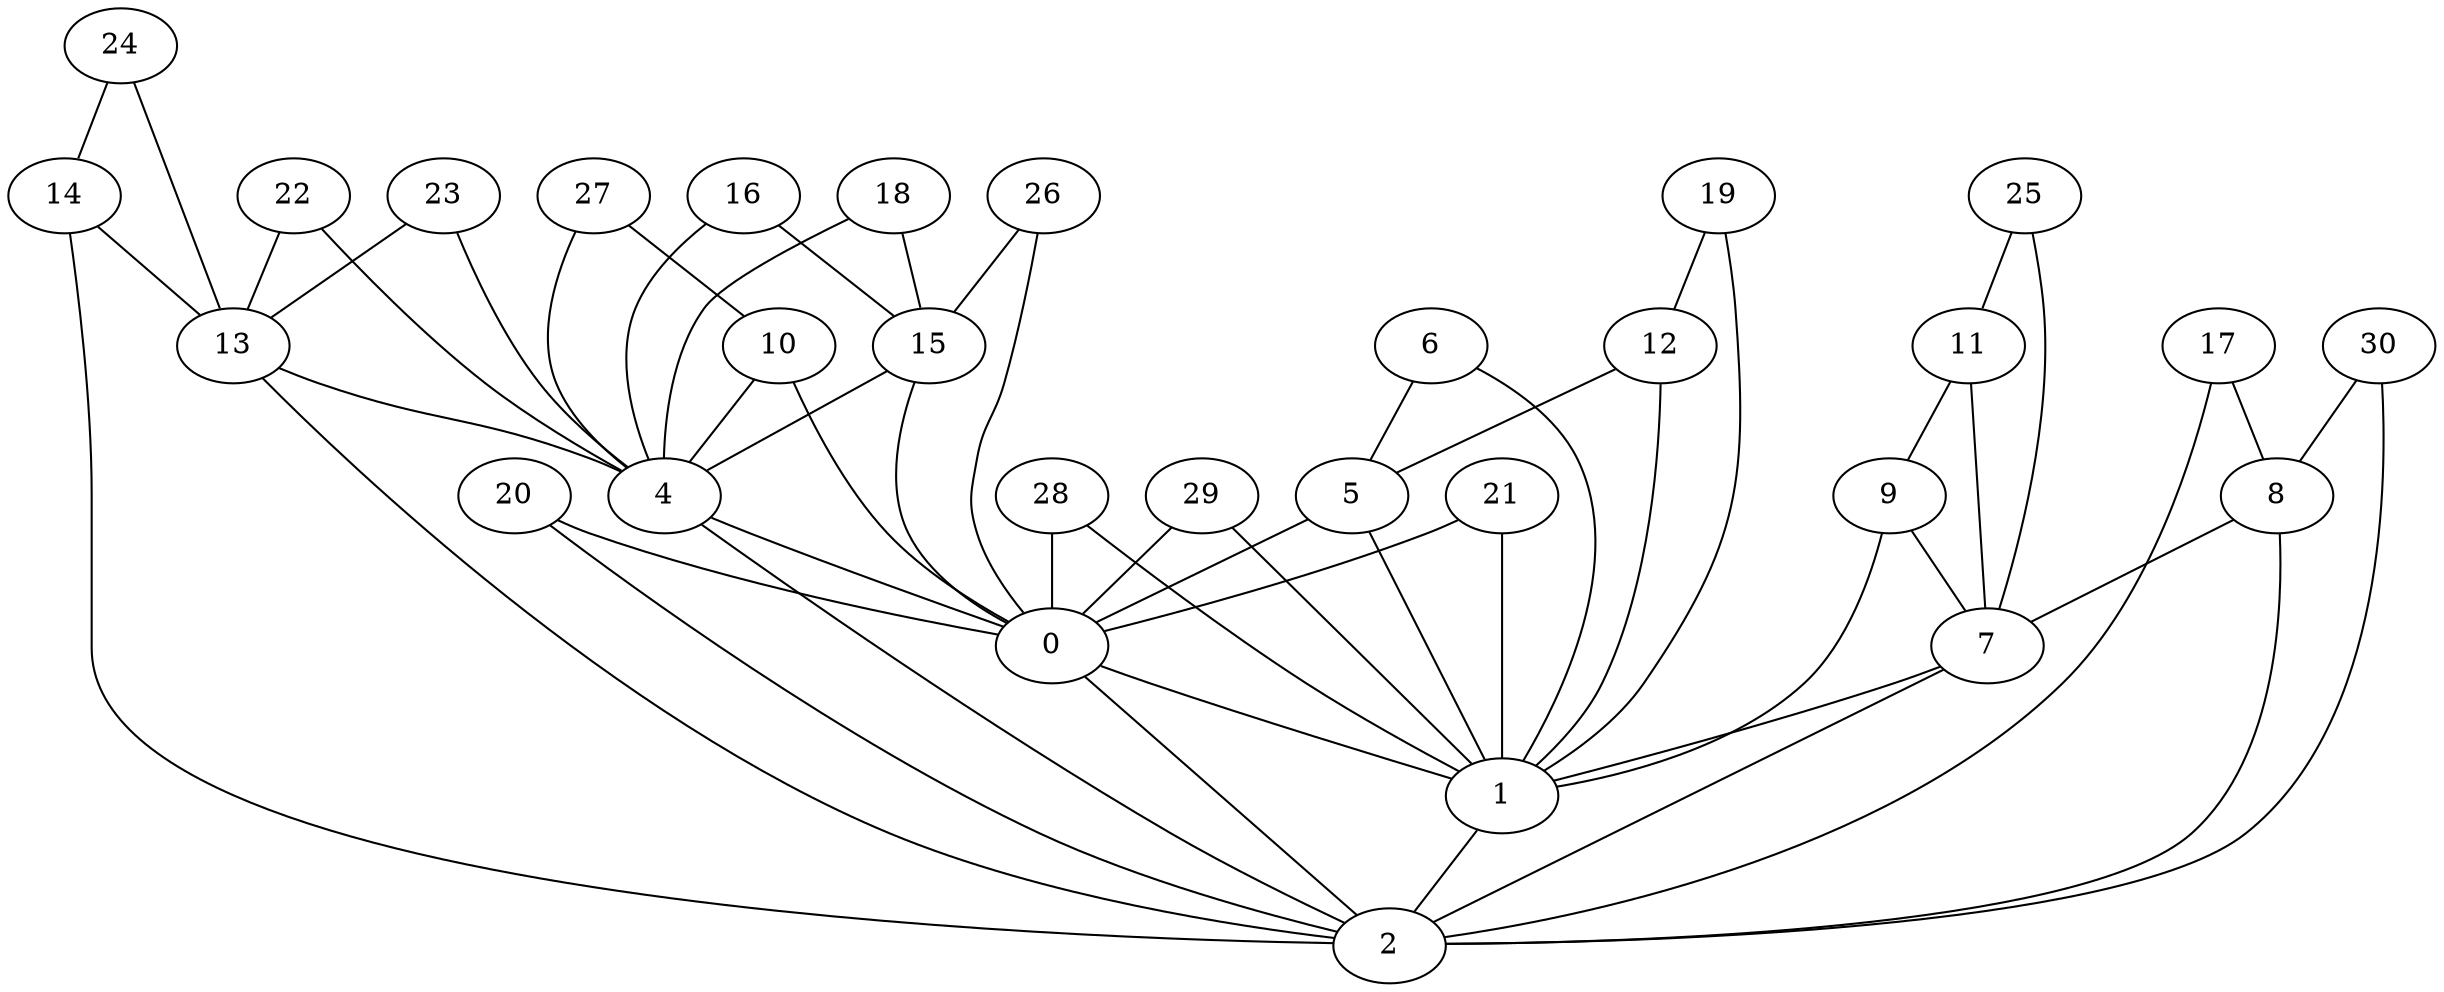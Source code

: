 strict graph G {
0;
1;
2;
4;
5;
6;
7;
8;
9;
10;
11;
12;
13;
14;
15;
16;
17;
18;
19;
20;
21;
22;
23;
24;
25;
26;
27;
28;
29;
30;
15 -- 0;
23 -- 4;
1 -- 2;
24 -- 14;
21 -- 0;
18 -- 15;
23 -- 13;
26 -- 0;
16 -- 4;
9 -- 7;
9 -- 1;
10 -- 0;
0 -- 2;
19 -- 12;
20 -- 0;
5 -- 0;
14 -- 2;
27 -- 4;
7 -- 1;
25 -- 11;
17 -- 8;
12 -- 1;
30 -- 2;
16 -- 15;
26 -- 15;
28 -- 0;
29 -- 0;
7 -- 2;
17 -- 2;
25 -- 7;
18 -- 4;
15 -- 4;
13 -- 2;
30 -- 8;
4 -- 0;
11 -- 7;
6 -- 1;
27 -- 10;
12 -- 5;
13 -- 4;
22 -- 4;
0 -- 1;
6 -- 5;
22 -- 13;
21 -- 1;
11 -- 9;
20 -- 2;
28 -- 1;
24 -- 13;
10 -- 4;
29 -- 1;
14 -- 13;
4 -- 2;
8 -- 7;
19 -- 1;
5 -- 1;
8 -- 2;
}

